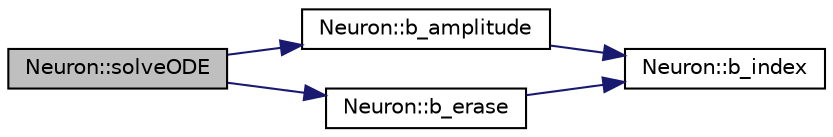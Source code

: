 digraph "Neuron::solveODE"
{
  edge [fontname="Helvetica",fontsize="10",labelfontname="Helvetica",labelfontsize="10"];
  node [fontname="Helvetica",fontsize="10",shape=record];
  rankdir="LR";
  Node32 [label="Neuron::solveODE",height=0.2,width=0.4,color="black", fillcolor="grey75", style="filled", fontcolor="black"];
  Node32 -> Node33 [color="midnightblue",fontsize="10",style="solid",fontname="Helvetica"];
  Node33 [label="Neuron::b_amplitude",height=0.2,width=0.4,color="black", fillcolor="white", style="filled",URL="$class_neuron.html#afae46c1ce66f8919e973973050c3ab16",tooltip="returns the amplitude according to the time "];
  Node33 -> Node34 [color="midnightblue",fontsize="10",style="solid",fontname="Helvetica"];
  Node34 [label="Neuron::b_index",height=0.2,width=0.4,color="black", fillcolor="white", style="filled",URL="$class_neuron.html#a0e83bd21656eda8407ddb56d725a3d52",tooltip="returns index of buffer in which to write "];
  Node32 -> Node35 [color="midnightblue",fontsize="10",style="solid",fontname="Helvetica"];
  Node35 [label="Neuron::b_erase",height=0.2,width=0.4,color="black", fillcolor="white", style="filled",URL="$class_neuron.html#a4c280ce5d09267c90273de873ccd530a",tooltip="adds a Spike Transmission into buffer queue "];
  Node35 -> Node34 [color="midnightblue",fontsize="10",style="solid",fontname="Helvetica"];
}
